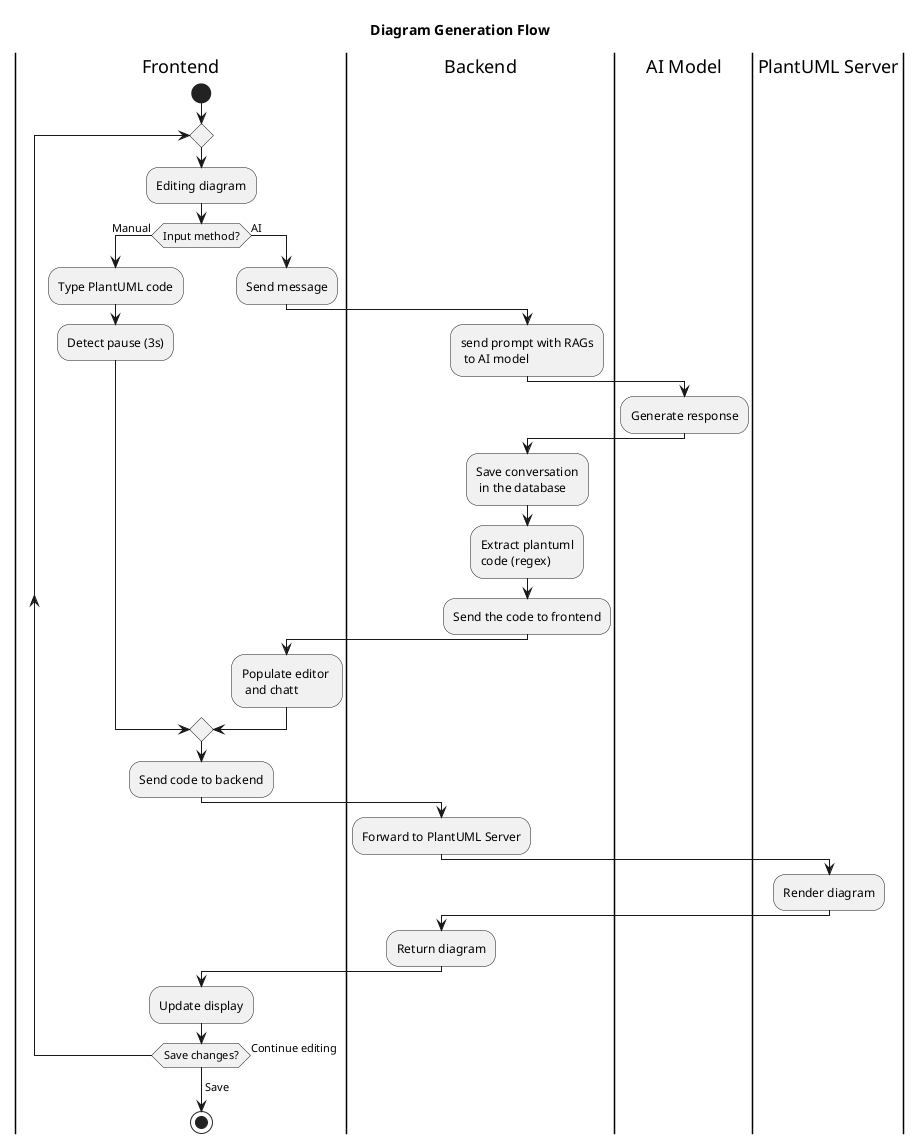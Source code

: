 @startuml
title Diagram Generation Flow

|Frontend|
start

repeat
  :Editing diagram;
  
  if (Input method?) then (Manual)
    :Type PlantUML code;
    :Detect pause (3s);
  else (AI)
    :Send message;
    
    |Backend|
    :send prompt with RAGs\n to AI model;
    
    |AI Model|
    :Generate response;
    
    |Backend|
    :Save conversation\n in the database;
    :Extract plantuml\ncode (regex);
    :Send the code to frontend;
    
    |Frontend|
    :Populate editor \n and chatt;
  endif
  
  :Send code to backend;
  
  |Backend|
  :Forward to PlantUML Server;
  
  |PlantUML Server|
  :Render diagram;
  
  |Backend|
  :Return diagram;
  
  |Frontend|
  :Update display;
  
repeat while (Save changes?) is (Continue editing)
-> Save;

stop

@enduml